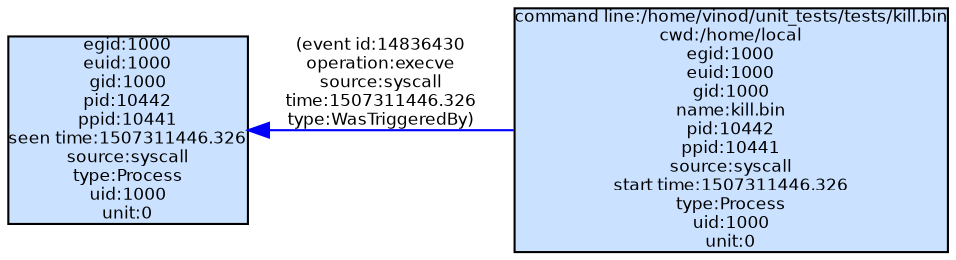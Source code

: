 digraph spade2dot {
graph [rankdir = "RL"];
node [fontname="Helvetica" fontsize="8" style="filled" margin="0.0,0.0"];
edge [fontname="Helvetica" fontsize="8"];
"4537b0932b16c0d1a997bedb9b5c0fdc" [label="egid:1000\neuid:1000\ngid:1000\npid:10442\nppid:10441\nseen time:1507311446.326\nsource:syscall\ntype:Process\nuid:1000\nunit:0" shape="box" fillcolor="lightsteelblue1"];
"3e71f3efee52a7f775a65041cc737352" [label="command line:/home/vinod/unit_tests/tests/kill.bin\ncwd:/home/local\negid:1000\neuid:1000\ngid:1000\nname:kill.bin\npid:10442\nppid:10441\nsource:syscall\nstart time:1507311446.326\ntype:Process\nuid:1000\nunit:0" shape="box" fillcolor="lightsteelblue1"];
"3e71f3efee52a7f775a65041cc737352" -> "4537b0932b16c0d1a997bedb9b5c0fdc" [label="(event id:14836430\noperation:execve\nsource:syscall\ntime:1507311446.326\ntype:WasTriggeredBy)" color="blue" style="solid"];
}
